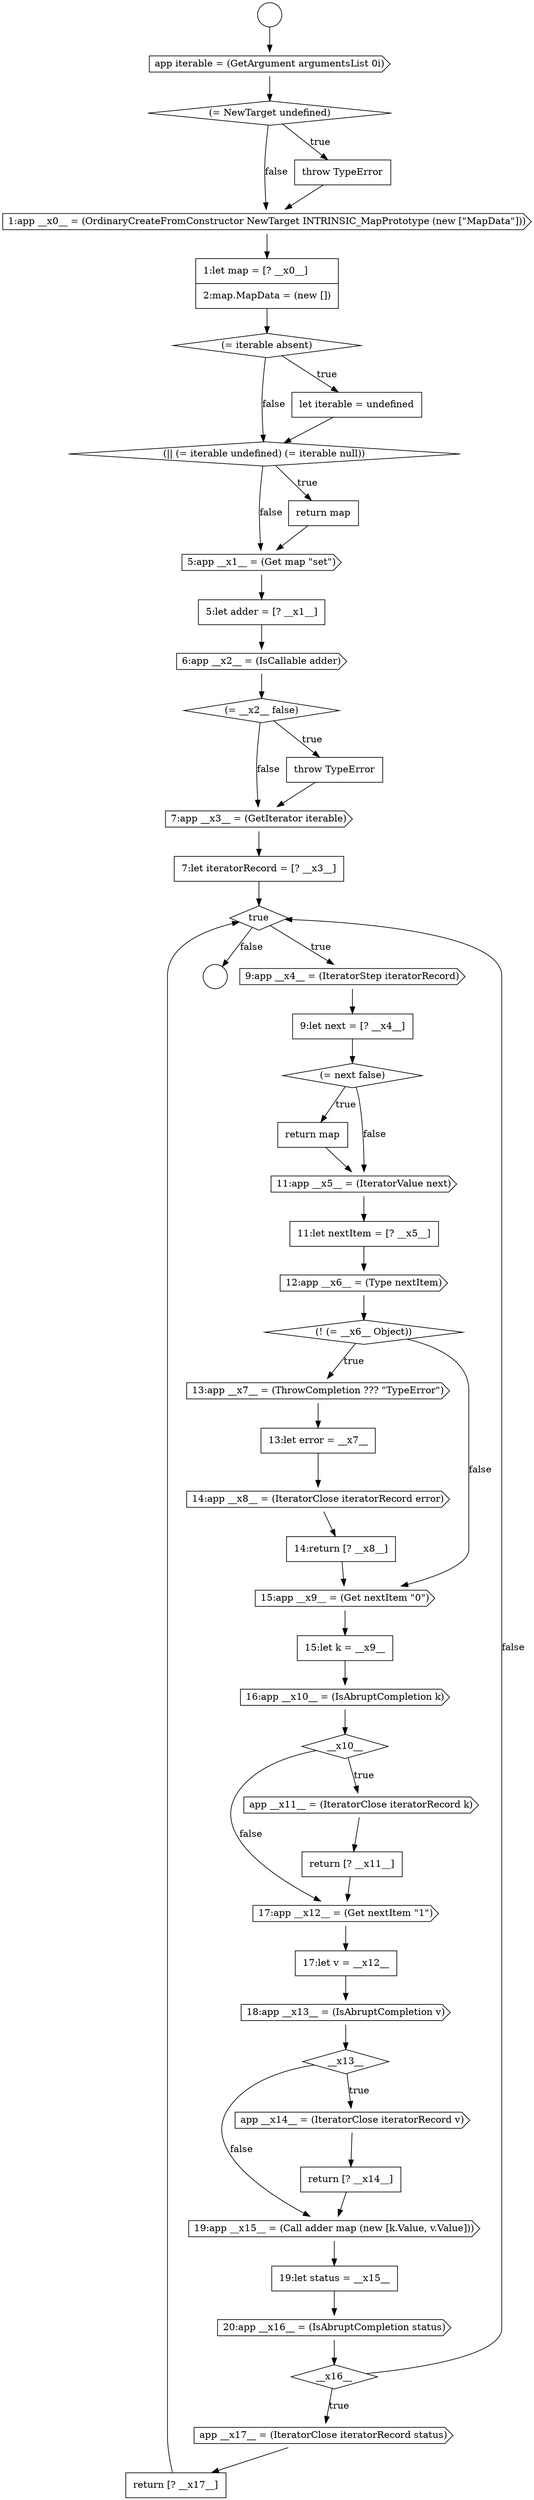 digraph {
  node15509 [shape=cds, label=<<font color="black">7:app __x3__ = (GetIterator iterable)</font>> color="black" fillcolor="white" style=filled]
  node15531 [shape=none, margin=0, label=<<font color="black">
    <table border="0" cellborder="1" cellspacing="0" cellpadding="10">
      <tr><td align="left">17:let v = __x12__</td></tr>
    </table>
  </font>> color="black" fillcolor="white" style=filled]
  node15513 [shape=none, margin=0, label=<<font color="black">
    <table border="0" cellborder="1" cellspacing="0" cellpadding="10">
      <tr><td align="left">9:let next = [? __x4__]</td></tr>
    </table>
  </font>> color="black" fillcolor="white" style=filled]
  node15502 [shape=diamond, label=<<font color="black">(|| (= iterable undefined) (= iterable null))</font>> color="black" fillcolor="white" style=filled]
  node15517 [shape=none, margin=0, label=<<font color="black">
    <table border="0" cellborder="1" cellspacing="0" cellpadding="10">
      <tr><td align="left">11:let nextItem = [? __x5__]</td></tr>
    </table>
  </font>> color="black" fillcolor="white" style=filled]
  node15519 [shape=diamond, label=<<font color="black">(! (= __x6__ Object))</font>> color="black" fillcolor="white" style=filled]
  node15508 [shape=none, margin=0, label=<<font color="black">
    <table border="0" cellborder="1" cellspacing="0" cellpadding="10">
      <tr><td align="left">throw TypeError</td></tr>
    </table>
  </font>> color="black" fillcolor="white" style=filled]
  node15537 [shape=none, margin=0, label=<<font color="black">
    <table border="0" cellborder="1" cellspacing="0" cellpadding="10">
      <tr><td align="left">19:let status = __x15__</td></tr>
    </table>
  </font>> color="black" fillcolor="white" style=filled]
  node15526 [shape=cds, label=<<font color="black">16:app __x10__ = (IsAbruptCompletion k)</font>> color="black" fillcolor="white" style=filled]
  node15532 [shape=cds, label=<<font color="black">18:app __x13__ = (IsAbruptCompletion v)</font>> color="black" fillcolor="white" style=filled]
  node15504 [shape=cds, label=<<font color="black">5:app __x1__ = (Get map &quot;set&quot;)</font>> color="black" fillcolor="white" style=filled]
  node15541 [shape=none, margin=0, label=<<font color="black">
    <table border="0" cellborder="1" cellspacing="0" cellpadding="10">
      <tr><td align="left">return [? __x17__]</td></tr>
    </table>
  </font>> color="black" fillcolor="white" style=filled]
  node15514 [shape=diamond, label=<<font color="black">(= next false)</font>> color="black" fillcolor="white" style=filled]
  node15500 [shape=diamond, label=<<font color="black">(= iterable absent)</font>> color="black" fillcolor="white" style=filled]
  node15515 [shape=none, margin=0, label=<<font color="black">
    <table border="0" cellborder="1" cellspacing="0" cellpadding="10">
      <tr><td align="left">return map</td></tr>
    </table>
  </font>> color="black" fillcolor="white" style=filled]
  node15522 [shape=cds, label=<<font color="black">14:app __x8__ = (IteratorClose iteratorRecord error)</font>> color="black" fillcolor="white" style=filled]
  node15536 [shape=cds, label=<<font color="black">19:app __x15__ = (Call adder map (new [k.Value, v.Value]))</font>> color="black" fillcolor="white" style=filled]
  node15494 [shape=circle label=" " color="black" fillcolor="white" style=filled]
  node15505 [shape=none, margin=0, label=<<font color="black">
    <table border="0" cellborder="1" cellspacing="0" cellpadding="10">
      <tr><td align="left">5:let adder = [? __x1__]</td></tr>
    </table>
  </font>> color="black" fillcolor="white" style=filled]
  node15503 [shape=none, margin=0, label=<<font color="black">
    <table border="0" cellborder="1" cellspacing="0" cellpadding="10">
      <tr><td align="left">return map</td></tr>
    </table>
  </font>> color="black" fillcolor="white" style=filled]
  node15518 [shape=cds, label=<<font color="black">12:app __x6__ = (Type nextItem)</font>> color="black" fillcolor="white" style=filled]
  node15527 [shape=diamond, label=<<font color="black">__x10__</font>> color="black" fillcolor="white" style=filled]
  node15498 [shape=cds, label=<<font color="black">1:app __x0__ = (OrdinaryCreateFromConstructor NewTarget INTRINSIC_MapPrototype (new [&quot;MapData&quot;]))</font>> color="black" fillcolor="white" style=filled]
  node15523 [shape=none, margin=0, label=<<font color="black">
    <table border="0" cellborder="1" cellspacing="0" cellpadding="10">
      <tr><td align="left">14:return [? __x8__]</td></tr>
    </table>
  </font>> color="black" fillcolor="white" style=filled]
  node15495 [shape=cds, label=<<font color="black">app iterable = (GetArgument argumentsList 0i)</font>> color="black" fillcolor="white" style=filled]
  node15510 [shape=none, margin=0, label=<<font color="black">
    <table border="0" cellborder="1" cellspacing="0" cellpadding="10">
      <tr><td align="left">7:let iteratorRecord = [? __x3__]</td></tr>
    </table>
  </font>> color="black" fillcolor="white" style=filled]
  node15538 [shape=cds, label=<<font color="black">20:app __x16__ = (IsAbruptCompletion status)</font>> color="black" fillcolor="white" style=filled]
  node15499 [shape=none, margin=0, label=<<font color="black">
    <table border="0" cellborder="1" cellspacing="0" cellpadding="10">
      <tr><td align="left">1:let map = [? __x0__]</td></tr>
      <tr><td align="left">2:map.MapData = (new [])</td></tr>
    </table>
  </font>> color="black" fillcolor="white" style=filled]
  node15535 [shape=none, margin=0, label=<<font color="black">
    <table border="0" cellborder="1" cellspacing="0" cellpadding="10">
      <tr><td align="left">return [? __x14__]</td></tr>
    </table>
  </font>> color="black" fillcolor="white" style=filled]
  node15506 [shape=cds, label=<<font color="black">6:app __x2__ = (IsCallable adder)</font>> color="black" fillcolor="white" style=filled]
  node15520 [shape=cds, label=<<font color="black">13:app __x7__ = (ThrowCompletion ??? &quot;TypeError&quot;)</font>> color="black" fillcolor="white" style=filled]
  node15530 [shape=cds, label=<<font color="black">17:app __x12__ = (Get nextItem &quot;1&quot;)</font>> color="black" fillcolor="white" style=filled]
  node15507 [shape=diamond, label=<<font color="black">(= __x2__ false)</font>> color="black" fillcolor="white" style=filled]
  node15497 [shape=none, margin=0, label=<<font color="black">
    <table border="0" cellborder="1" cellspacing="0" cellpadding="10">
      <tr><td align="left">throw TypeError</td></tr>
    </table>
  </font>> color="black" fillcolor="white" style=filled]
  node15528 [shape=cds, label=<<font color="black">app __x11__ = (IteratorClose iteratorRecord k)</font>> color="black" fillcolor="white" style=filled]
  node15496 [shape=diamond, label=<<font color="black">(= NewTarget undefined)</font>> color="black" fillcolor="white" style=filled]
  node15511 [shape=diamond, label=<<font color="black">true</font>> color="black" fillcolor="white" style=filled]
  node15529 [shape=none, margin=0, label=<<font color="black">
    <table border="0" cellborder="1" cellspacing="0" cellpadding="10">
      <tr><td align="left">return [? __x11__]</td></tr>
    </table>
  </font>> color="black" fillcolor="white" style=filled]
  node15534 [shape=cds, label=<<font color="black">app __x14__ = (IteratorClose iteratorRecord v)</font>> color="black" fillcolor="white" style=filled]
  node15539 [shape=diamond, label=<<font color="black">__x16__</font>> color="black" fillcolor="white" style=filled]
  node15524 [shape=cds, label=<<font color="black">15:app __x9__ = (Get nextItem &quot;0&quot;)</font>> color="black" fillcolor="white" style=filled]
  node15501 [shape=none, margin=0, label=<<font color="black">
    <table border="0" cellborder="1" cellspacing="0" cellpadding="10">
      <tr><td align="left">let iterable = undefined</td></tr>
    </table>
  </font>> color="black" fillcolor="white" style=filled]
  node15525 [shape=none, margin=0, label=<<font color="black">
    <table border="0" cellborder="1" cellspacing="0" cellpadding="10">
      <tr><td align="left">15:let k = __x9__</td></tr>
    </table>
  </font>> color="black" fillcolor="white" style=filled]
  node15540 [shape=cds, label=<<font color="black">app __x17__ = (IteratorClose iteratorRecord status)</font>> color="black" fillcolor="white" style=filled]
  node15533 [shape=diamond, label=<<font color="black">__x13__</font>> color="black" fillcolor="white" style=filled]
  node15512 [shape=cds, label=<<font color="black">9:app __x4__ = (IteratorStep iteratorRecord)</font>> color="black" fillcolor="white" style=filled]
  node15493 [shape=circle label=" " color="black" fillcolor="white" style=filled]
  node15521 [shape=none, margin=0, label=<<font color="black">
    <table border="0" cellborder="1" cellspacing="0" cellpadding="10">
      <tr><td align="left">13:let error = __x7__</td></tr>
    </table>
  </font>> color="black" fillcolor="white" style=filled]
  node15516 [shape=cds, label=<<font color="black">11:app __x5__ = (IteratorValue next)</font>> color="black" fillcolor="white" style=filled]
  node15495 -> node15496 [ color="black"]
  node15525 -> node15526 [ color="black"]
  node15521 -> node15522 [ color="black"]
  node15528 -> node15529 [ color="black"]
  node15497 -> node15498 [ color="black"]
  node15512 -> node15513 [ color="black"]
  node15533 -> node15534 [label=<<font color="black">true</font>> color="black"]
  node15533 -> node15536 [label=<<font color="black">false</font>> color="black"]
  node15519 -> node15520 [label=<<font color="black">true</font>> color="black"]
  node15519 -> node15524 [label=<<font color="black">false</font>> color="black"]
  node15503 -> node15504 [ color="black"]
  node15513 -> node15514 [ color="black"]
  node15498 -> node15499 [ color="black"]
  node15508 -> node15509 [ color="black"]
  node15531 -> node15532 [ color="black"]
  node15501 -> node15502 [ color="black"]
  node15529 -> node15530 [ color="black"]
  node15524 -> node15525 [ color="black"]
  node15511 -> node15512 [label=<<font color="black">true</font>> color="black"]
  node15511 -> node15494 [label=<<font color="black">false</font>> color="black"]
  node15530 -> node15531 [ color="black"]
  node15526 -> node15527 [ color="black"]
  node15540 -> node15541 [ color="black"]
  node15527 -> node15528 [label=<<font color="black">true</font>> color="black"]
  node15527 -> node15530 [label=<<font color="black">false</font>> color="black"]
  node15502 -> node15503 [label=<<font color="black">true</font>> color="black"]
  node15502 -> node15504 [label=<<font color="black">false</font>> color="black"]
  node15538 -> node15539 [ color="black"]
  node15516 -> node15517 [ color="black"]
  node15518 -> node15519 [ color="black"]
  node15509 -> node15510 [ color="black"]
  node15520 -> node15521 [ color="black"]
  node15499 -> node15500 [ color="black"]
  node15536 -> node15537 [ color="black"]
  node15510 -> node15511 [ color="black"]
  node15523 -> node15524 [ color="black"]
  node15515 -> node15516 [ color="black"]
  node15493 -> node15495 [ color="black"]
  node15506 -> node15507 [ color="black"]
  node15517 -> node15518 [ color="black"]
  node15522 -> node15523 [ color="black"]
  node15537 -> node15538 [ color="black"]
  node15496 -> node15497 [label=<<font color="black">true</font>> color="black"]
  node15496 -> node15498 [label=<<font color="black">false</font>> color="black"]
  node15535 -> node15536 [ color="black"]
  node15504 -> node15505 [ color="black"]
  node15532 -> node15533 [ color="black"]
  node15534 -> node15535 [ color="black"]
  node15539 -> node15540 [label=<<font color="black">true</font>> color="black"]
  node15539 -> node15511 [label=<<font color="black">false</font>> color="black"]
  node15500 -> node15501 [label=<<font color="black">true</font>> color="black"]
  node15500 -> node15502 [label=<<font color="black">false</font>> color="black"]
  node15505 -> node15506 [ color="black"]
  node15541 -> node15511 [ color="black"]
  node15514 -> node15515 [label=<<font color="black">true</font>> color="black"]
  node15514 -> node15516 [label=<<font color="black">false</font>> color="black"]
  node15507 -> node15508 [label=<<font color="black">true</font>> color="black"]
  node15507 -> node15509 [label=<<font color="black">false</font>> color="black"]
}
